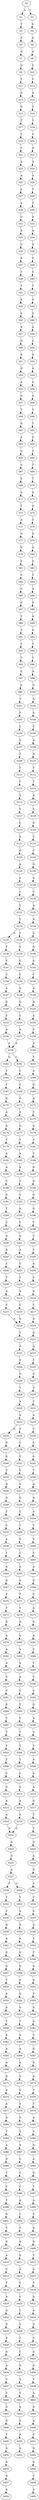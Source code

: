 strict digraph  {
	S0 -> S1 [ label = A ];
	S0 -> S2 [ label = T ];
	S1 -> S3 [ label = T ];
	S2 -> S4 [ label = A ];
	S3 -> S5 [ label = C ];
	S4 -> S6 [ label = A ];
	S5 -> S7 [ label = G ];
	S6 -> S8 [ label = A ];
	S7 -> S9 [ label = G ];
	S8 -> S10 [ label = C ];
	S9 -> S11 [ label = T ];
	S10 -> S12 [ label = C ];
	S11 -> S13 [ label = A ];
	S12 -> S14 [ label = G ];
	S13 -> S15 [ label = G ];
	S14 -> S16 [ label = T ];
	S15 -> S17 [ label = T ];
	S16 -> S18 [ label = T ];
	S17 -> S19 [ label = T ];
	S18 -> S20 [ label = C ];
	S19 -> S21 [ label = C ];
	S20 -> S22 [ label = A ];
	S21 -> S23 [ label = A ];
	S22 -> S24 [ label = A ];
	S23 -> S25 [ label = A ];
	S24 -> S26 [ label = A ];
	S25 -> S27 [ label = A ];
	S26 -> S28 [ label = T ];
	S27 -> S29 [ label = A ];
	S28 -> S30 [ label = T ];
	S29 -> S31 [ label = G ];
	S30 -> S32 [ label = A ];
	S31 -> S33 [ label = A ];
	S32 -> S34 [ label = A ];
	S33 -> S35 [ label = C ];
	S34 -> S36 [ label = A ];
	S35 -> S37 [ label = A ];
	S36 -> S38 [ label = C ];
	S37 -> S39 [ label = T ];
	S38 -> S40 [ label = C ];
	S39 -> S41 [ label = T ];
	S40 -> S42 [ label = T ];
	S41 -> S43 [ label = A ];
	S42 -> S44 [ label = G ];
	S43 -> S45 [ label = A ];
	S44 -> S46 [ label = A ];
	S45 -> S47 [ label = A ];
	S46 -> S48 [ label = A ];
	S47 -> S49 [ label = G ];
	S48 -> S50 [ label = C ];
	S49 -> S51 [ label = A ];
	S50 -> S52 [ label = G ];
	S51 -> S53 [ label = G ];
	S52 -> S54 [ label = A ];
	S53 -> S55 [ label = A ];
	S54 -> S56 [ label = G ];
	S55 -> S57 [ label = G ];
	S56 -> S58 [ label = G ];
	S57 -> S59 [ label = T ];
	S58 -> S60 [ label = T ];
	S59 -> S61 [ label = G ];
	S60 -> S62 [ label = T ];
	S61 -> S63 [ label = A ];
	S62 -> S64 [ label = G ];
	S63 -> S65 [ label = G ];
	S64 -> S66 [ label = T ];
	S65 -> S67 [ label = A ];
	S66 -> S68 [ label = T ];
	S67 -> S69 [ label = C ];
	S68 -> S70 [ label = T ];
	S69 -> S71 [ label = A ];
	S70 -> S72 [ label = A ];
	S71 -> S73 [ label = T ];
	S72 -> S74 [ label = G ];
	S73 -> S75 [ label = A ];
	S74 -> S76 [ label = C ];
	S75 -> S77 [ label = G ];
	S76 -> S78 [ label = G ];
	S77 -> S79 [ label = G ];
	S78 -> S80 [ label = G ];
	S79 -> S81 [ label = T ];
	S80 -> S82 [ label = G ];
	S81 -> S83 [ label = C ];
	S82 -> S84 [ label = T ];
	S83 -> S85 [ label = C ];
	S84 -> S86 [ label = A ];
	S85 -> S87 [ label = G ];
	S86 -> S88 [ label = G ];
	S87 -> S89 [ label = T ];
	S88 -> S90 [ label = A ];
	S89 -> S91 [ label = T ];
	S90 -> S92 [ label = G ];
	S91 -> S93 [ label = T ];
	S92 -> S94 [ label = T ];
	S93 -> S95 [ label = C ];
	S94 -> S96 [ label = C ];
	S95 -> S97 [ label = C ];
	S96 -> S98 [ label = A ];
	S97 -> S99 [ label = G ];
	S98 -> S100 [ label = G ];
	S99 -> S101 [ label = T ];
	S100 -> S102 [ label = A ];
	S101 -> S103 [ label = T ];
	S102 -> S104 [ label = A ];
	S103 -> S105 [ label = C ];
	S104 -> S106 [ label = C ];
	S105 -> S107 [ label = G ];
	S106 -> S108 [ label = A ];
	S107 -> S109 [ label = T ];
	S108 -> S110 [ label = G ];
	S109 -> S111 [ label = T ];
	S110 -> S112 [ label = T ];
	S111 -> S113 [ label = C ];
	S112 -> S114 [ label = T ];
	S113 -> S115 [ label = G ];
	S114 -> S116 [ label = A ];
	S115 -> S117 [ label = T ];
	S116 -> S118 [ label = C ];
	S117 -> S119 [ label = C ];
	S118 -> S120 [ label = G ];
	S119 -> S121 [ label = G ];
	S120 -> S122 [ label = T ];
	S121 -> S123 [ label = G ];
	S122 -> S124 [ label = C ];
	S123 -> S125 [ label = A ];
	S124 -> S126 [ label = G ];
	S125 -> S127 [ label = A ];
	S126 -> S128 [ label = G ];
	S127 -> S129 [ label = C ];
	S128 -> S130 [ label = T ];
	S129 -> S131 [ label = T ];
	S130 -> S132 [ label = A ];
	S131 -> S133 [ label = T ];
	S132 -> S134 [ label = A ];
	S133 -> S135 [ label = G ];
	S133 -> S136 [ label = C ];
	S134 -> S137 [ label = A ];
	S135 -> S138 [ label = T ];
	S136 -> S139 [ label = T ];
	S137 -> S140 [ label = G ];
	S138 -> S141 [ label = C ];
	S139 -> S142 [ label = C ];
	S140 -> S143 [ label = A ];
	S141 -> S144 [ label = C ];
	S142 -> S145 [ label = C ];
	S143 -> S146 [ label = C ];
	S144 -> S147 [ label = A ];
	S145 -> S148 [ label = A ];
	S146 -> S149 [ label = A ];
	S147 -> S150 [ label = G ];
	S148 -> S151 [ label = G ];
	S149 -> S152 [ label = A ];
	S150 -> S153 [ label = T ];
	S151 -> S154 [ label = T ];
	S152 -> S155 [ label = A ];
	S153 -> S156 [ label = A ];
	S154 -> S157 [ label = A ];
	S155 -> S158 [ label = C ];
	S156 -> S159 [ label = A ];
	S157 -> S159 [ label = A ];
	S158 -> S160 [ label = A ];
	S159 -> S161 [ label = G ];
	S159 -> S162 [ label = C ];
	S160 -> S163 [ label = T ];
	S161 -> S164 [ label = T ];
	S162 -> S165 [ label = T ];
	S163 -> S166 [ label = A ];
	S164 -> S167 [ label = T ];
	S165 -> S168 [ label = C ];
	S166 -> S169 [ label = G ];
	S167 -> S170 [ label = G ];
	S168 -> S171 [ label = G ];
	S169 -> S172 [ label = A ];
	S170 -> S173 [ label = A ];
	S171 -> S174 [ label = A ];
	S172 -> S175 [ label = T ];
	S173 -> S176 [ label = G ];
	S174 -> S177 [ label = G ];
	S175 -> S178 [ label = G ];
	S176 -> S179 [ label = T ];
	S177 -> S180 [ label = T ];
	S178 -> S181 [ label = T ];
	S179 -> S182 [ label = A ];
	S180 -> S183 [ label = A ];
	S181 -> S184 [ label = T ];
	S182 -> S185 [ label = A ];
	S183 -> S186 [ label = A ];
	S184 -> S187 [ label = G ];
	S185 -> S188 [ label = C ];
	S186 -> S189 [ label = C ];
	S187 -> S190 [ label = A ];
	S188 -> S191 [ label = G ];
	S189 -> S192 [ label = C ];
	S190 -> S193 [ label = G ];
	S191 -> S194 [ label = T ];
	S192 -> S195 [ label = A ];
	S193 -> S196 [ label = G ];
	S194 -> S197 [ label = C ];
	S195 -> S198 [ label = C ];
	S196 -> S199 [ label = T ];
	S197 -> S200 [ label = G ];
	S198 -> S201 [ label = G ];
	S199 -> S202 [ label = T ];
	S200 -> S203 [ label = A ];
	S201 -> S204 [ label = A ];
	S202 -> S205 [ label = T ];
	S203 -> S206 [ label = C ];
	S204 -> S207 [ label = C ];
	S205 -> S208 [ label = A ];
	S206 -> S209 [ label = T ];
	S207 -> S210 [ label = T ];
	S208 -> S211 [ label = C ];
	S209 -> S212 [ label = A ];
	S210 -> S213 [ label = A ];
	S211 -> S214 [ label = G ];
	S212 -> S215 [ label = C ];
	S213 -> S216 [ label = C ];
	S214 -> S217 [ label = T ];
	S215 -> S218 [ label = A ];
	S216 -> S218 [ label = A ];
	S217 -> S219 [ label = A ];
	S218 -> S220 [ label = T ];
	S219 -> S221 [ label = A ];
	S220 -> S222 [ label = G ];
	S221 -> S223 [ label = G ];
	S222 -> S224 [ label = G ];
	S223 -> S225 [ label = T ];
	S224 -> S226 [ label = G ];
	S225 -> S227 [ label = G ];
	S226 -> S228 [ label = T ];
	S227 -> S229 [ label = T ];
	S228 -> S230 [ label = A ];
	S229 -> S231 [ label = T ];
	S230 -> S232 [ label = A ];
	S231 -> S233 [ label = A ];
	S232 -> S234 [ label = G ];
	S232 -> S235 [ label = C ];
	S233 -> S236 [ label = T ];
	S234 -> S237 [ label = G ];
	S235 -> S238 [ label = C ];
	S236 -> S239 [ label = C ];
	S237 -> S240 [ label = G ];
	S238 -> S241 [ label = T ];
	S239 -> S242 [ label = G ];
	S240 -> S243 [ label = T ];
	S241 -> S244 [ label = C ];
	S242 -> S245 [ label = T ];
	S243 -> S246 [ label = A ];
	S244 -> S247 [ label = A ];
	S245 -> S248 [ label = A ];
	S246 -> S249 [ label = G ];
	S247 -> S250 [ label = G ];
	S248 -> S251 [ label = G ];
	S249 -> S252 [ label = T ];
	S250 -> S253 [ label = C ];
	S251 -> S254 [ label = A ];
	S252 -> S255 [ label = C ];
	S253 -> S256 [ label = T ];
	S254 -> S257 [ label = T ];
	S255 -> S258 [ label = A ];
	S256 -> S259 [ label = G ];
	S257 -> S260 [ label = T ];
	S258 -> S261 [ label = T ];
	S259 -> S262 [ label = T ];
	S260 -> S263 [ label = C ];
	S261 -> S264 [ label = A ];
	S262 -> S265 [ label = A ];
	S263 -> S266 [ label = A ];
	S264 -> S267 [ label = G ];
	S265 -> S268 [ label = G ];
	S266 -> S269 [ label = G ];
	S267 -> S270 [ label = T ];
	S268 -> S271 [ label = T ];
	S269 -> S272 [ label = C ];
	S270 -> S273 [ label = T ];
	S271 -> S274 [ label = T ];
	S272 -> S275 [ label = A ];
	S273 -> S276 [ label = G ];
	S274 -> S277 [ label = A ];
	S275 -> S278 [ label = G ];
	S276 -> S279 [ label = A ];
	S277 -> S280 [ label = G ];
	S278 -> S281 [ label = A ];
	S279 -> S282 [ label = A ];
	S280 -> S283 [ label = A ];
	S281 -> S284 [ label = C ];
	S282 -> S285 [ label = A ];
	S283 -> S286 [ label = A ];
	S284 -> S287 [ label = T ];
	S285 -> S288 [ label = C ];
	S286 -> S289 [ label = A ];
	S287 -> S290 [ label = T ];
	S288 -> S291 [ label = C ];
	S289 -> S292 [ label = C ];
	S290 -> S293 [ label = C ];
	S291 -> S294 [ label = G ];
	S292 -> S295 [ label = T ];
	S293 -> S296 [ label = G ];
	S294 -> S297 [ label = T ];
	S295 -> S298 [ label = C ];
	S296 -> S299 [ label = A ];
	S297 -> S300 [ label = T ];
	S298 -> S301 [ label = T ];
	S299 -> S302 [ label = T ];
	S300 -> S303 [ label = T ];
	S301 -> S304 [ label = T ];
	S302 -> S305 [ label = C ];
	S303 -> S306 [ label = T ];
	S304 -> S307 [ label = T ];
	S305 -> S308 [ label = A ];
	S306 -> S309 [ label = C ];
	S307 -> S310 [ label = C ];
	S308 -> S311 [ label = A ];
	S309 -> S312 [ label = G ];
	S310 -> S313 [ label = G ];
	S311 -> S314 [ label = A ];
	S312 -> S315 [ label = A ];
	S313 -> S316 [ label = A ];
	S314 -> S317 [ label = G ];
	S315 -> S318 [ label = A ];
	S316 -> S319 [ label = A ];
	S317 -> S320 [ label = T ];
	S318 -> S321 [ label = G ];
	S319 -> S321 [ label = G ];
	S320 -> S322 [ label = T ];
	S321 -> S323 [ label = A ];
	S322 -> S324 [ label = G ];
	S323 -> S325 [ label = G ];
	S324 -> S326 [ label = A ];
	S325 -> S327 [ label = A ];
	S326 -> S328 [ label = G ];
	S327 -> S329 [ label = C ];
	S327 -> S330 [ label = G ];
	S328 -> S331 [ label = C ];
	S329 -> S332 [ label = T ];
	S330 -> S333 [ label = T ];
	S331 -> S334 [ label = C ];
	S332 -> S335 [ label = C ];
	S333 -> S336 [ label = A ];
	S334 -> S337 [ label = G ];
	S335 -> S338 [ label = G ];
	S336 -> S339 [ label = G ];
	S337 -> S340 [ label = G ];
	S338 -> S341 [ label = A ];
	S339 -> S342 [ label = A ];
	S340 -> S343 [ label = T ];
	S341 -> S344 [ label = G ];
	S342 -> S345 [ label = G ];
	S343 -> S346 [ label = T ];
	S344 -> S347 [ label = G ];
	S345 -> S348 [ label = G ];
	S346 -> S349 [ label = G ];
	S347 -> S350 [ label = T ];
	S348 -> S351 [ label = A ];
	S349 -> S352 [ label = A ];
	S350 -> S353 [ label = A ];
	S351 -> S354 [ label = G ];
	S352 -> S355 [ label = C ];
	S353 -> S356 [ label = G ];
	S354 -> S357 [ label = G ];
	S355 -> S358 [ label = G ];
	S356 -> S359 [ label = T ];
	S357 -> S360 [ label = T ];
	S358 -> S361 [ label = A ];
	S359 -> S362 [ label = A ];
	S360 -> S363 [ label = A ];
	S361 -> S364 [ label = C ];
	S362 -> S365 [ label = A ];
	S363 -> S366 [ label = A ];
	S364 -> S367 [ label = G ];
	S365 -> S368 [ label = A ];
	S366 -> S369 [ label = A ];
	S367 -> S370 [ label = G ];
	S368 -> S371 [ label = G ];
	S369 -> S372 [ label = G ];
	S370 -> S373 [ label = A ];
	S371 -> S374 [ label = A ];
	S372 -> S375 [ label = G ];
	S373 -> S376 [ label = T ];
	S374 -> S377 [ label = A ];
	S375 -> S378 [ label = A ];
	S376 -> S379 [ label = T ];
	S377 -> S380 [ label = G ];
	S378 -> S381 [ label = G ];
	S379 -> S382 [ label = A ];
	S380 -> S383 [ label = T ];
	S381 -> S384 [ label = G ];
	S382 -> S385 [ label = C ];
	S383 -> S386 [ label = A ];
	S384 -> S387 [ label = A ];
	S385 -> S388 [ label = G ];
	S386 -> S389 [ label = G ];
	S387 -> S390 [ label = C ];
	S388 -> S391 [ label = A ];
	S389 -> S392 [ label = T ];
	S390 -> S393 [ label = C ];
	S391 -> S394 [ label = G ];
	S392 -> S395 [ label = C ];
	S393 -> S396 [ label = C ];
	S394 -> S397 [ label = T ];
	S395 -> S398 [ label = T ];
	S396 -> S399 [ label = A ];
	S397 -> S400 [ label = A ];
	S398 -> S401 [ label = G ];
	S399 -> S402 [ label = C ];
	S400 -> S403 [ label = T ];
	S401 -> S404 [ label = T ];
	S402 -> S405 [ label = T ];
	S403 -> S406 [ label = A ];
	S404 -> S407 [ label = G ];
	S405 -> S408 [ label = A ];
	S406 -> S409 [ label = G ];
	S407 -> S410 [ label = A ];
	S408 -> S411 [ label = G ];
	S409 -> S412 [ label = T ];
	S410 -> S413 [ label = C ];
	S411 -> S414 [ label = A ];
	S412 -> S415 [ label = A ];
	S413 -> S416 [ label = T ];
	S414 -> S417 [ label = C ];
	S415 -> S418 [ label = T ];
	S416 -> S419 [ label = A ];
	S417 -> S420 [ label = C ];
	S418 -> S421 [ label = A ];
	S419 -> S422 [ label = G ];
	S420 -> S423 [ label = C ];
	S421 -> S424 [ label = A ];
	S422 -> S425 [ label = G ];
	S423 -> S426 [ label = G ];
	S424 -> S427 [ label = G ];
	S425 -> S428 [ label = A ];
	S426 -> S429 [ label = T ];
	S427 -> S430 [ label = C ];
	S428 -> S431 [ label = G ];
	S429 -> S432 [ label = C ];
	S430 -> S433 [ label = A ];
	S431 -> S434 [ label = A ];
	S432 -> S435 [ label = G ];
	S433 -> S436 [ label = G ];
	S434 -> S437 [ label = C ];
	S435 -> S438 [ label = G ];
	S436 -> S439 [ label = T ];
	S437 -> S440 [ label = C ];
	S438 -> S441 [ label = T ];
	S439 -> S442 [ label = A ];
	S440 -> S443 [ label = G ];
	S441 -> S444 [ label = A ];
	S442 -> S445 [ label = A ];
	S443 -> S446 [ label = G ];
	S444 -> S447 [ label = G ];
	S445 -> S448 [ label = A ];
	S446 -> S449 [ label = T ];
	S447 -> S450 [ label = A ];
	S448 -> S451 [ label = C ];
	S449 -> S452 [ label = A ];
	S450 -> S453 [ label = A ];
	S451 -> S454 [ label = G ];
	S452 -> S455 [ label = A ];
	S454 -> S456 [ label = G ];
	S455 -> S457 [ label = A ];
	S456 -> S458 [ label = T ];
	S457 -> S459 [ label = A ];
	S458 -> S460 [ label = A ];
}
